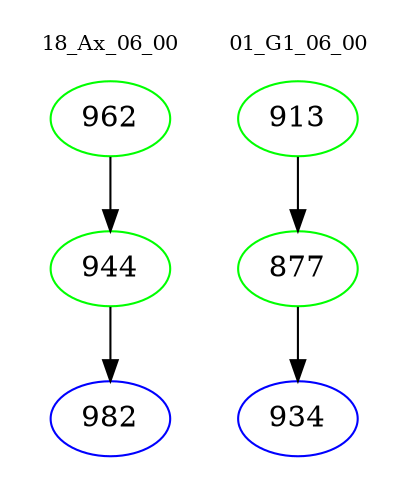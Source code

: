digraph{
subgraph cluster_0 {
color = white
label = "18_Ax_06_00";
fontsize=10;
T0_962 [label="962", color="green"]
T0_962 -> T0_944 [color="black"]
T0_944 [label="944", color="green"]
T0_944 -> T0_982 [color="black"]
T0_982 [label="982", color="blue"]
}
subgraph cluster_1 {
color = white
label = "01_G1_06_00";
fontsize=10;
T1_913 [label="913", color="green"]
T1_913 -> T1_877 [color="black"]
T1_877 [label="877", color="green"]
T1_877 -> T1_934 [color="black"]
T1_934 [label="934", color="blue"]
}
}
